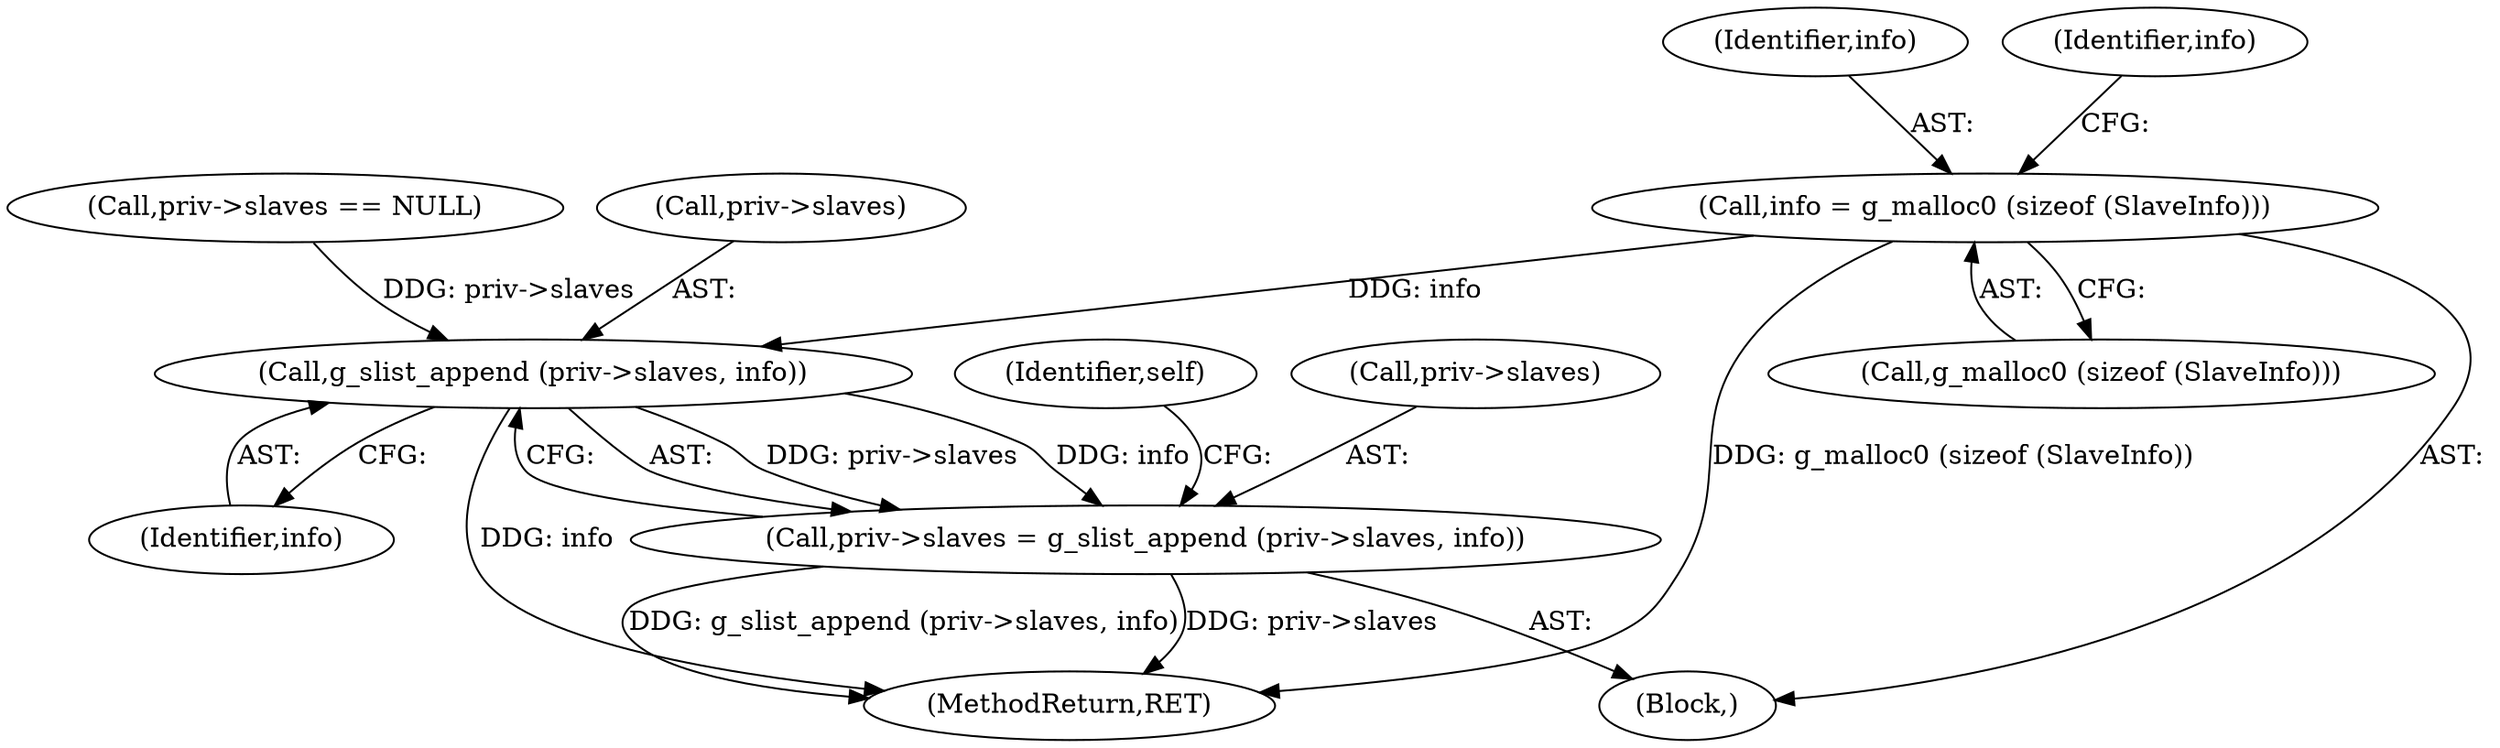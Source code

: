 digraph "0_NetworkManager_d5fc88e573fa58b93034b04d35a2454f5d28cad9@API" {
"1002107" [label="(Call,info = g_malloc0 (sizeof (SlaveInfo)))"];
"1002137" [label="(Call,g_slist_append (priv->slaves, info))"];
"1002133" [label="(Call,priv->slaves = g_slist_append (priv->slaves, info))"];
"1002108" [label="(Identifier,info)"];
"1002143" [label="(Identifier,self)"];
"1002114" [label="(Identifier,info)"];
"1002109" [label="(Call,g_malloc0 (sizeof (SlaveInfo)))"];
"1002133" [label="(Call,priv->slaves = g_slist_append (priv->slaves, info))"];
"1007368" [label="(MethodReturn,RET)"];
"1002141" [label="(Identifier,info)"];
"1002138" [label="(Call,priv->slaves)"];
"1002055" [label="(Call,priv->slaves == NULL)"];
"1002137" [label="(Call,g_slist_append (priv->slaves, info))"];
"1002106" [label="(Block,)"];
"1002107" [label="(Call,info = g_malloc0 (sizeof (SlaveInfo)))"];
"1002134" [label="(Call,priv->slaves)"];
"1002107" -> "1002106"  [label="AST: "];
"1002107" -> "1002109"  [label="CFG: "];
"1002108" -> "1002107"  [label="AST: "];
"1002109" -> "1002107"  [label="AST: "];
"1002114" -> "1002107"  [label="CFG: "];
"1002107" -> "1007368"  [label="DDG: g_malloc0 (sizeof (SlaveInfo))"];
"1002107" -> "1002137"  [label="DDG: info"];
"1002137" -> "1002133"  [label="AST: "];
"1002137" -> "1002141"  [label="CFG: "];
"1002138" -> "1002137"  [label="AST: "];
"1002141" -> "1002137"  [label="AST: "];
"1002133" -> "1002137"  [label="CFG: "];
"1002137" -> "1007368"  [label="DDG: info"];
"1002137" -> "1002133"  [label="DDG: priv->slaves"];
"1002137" -> "1002133"  [label="DDG: info"];
"1002055" -> "1002137"  [label="DDG: priv->slaves"];
"1002133" -> "1002106"  [label="AST: "];
"1002134" -> "1002133"  [label="AST: "];
"1002143" -> "1002133"  [label="CFG: "];
"1002133" -> "1007368"  [label="DDG: g_slist_append (priv->slaves, info)"];
"1002133" -> "1007368"  [label="DDG: priv->slaves"];
}
